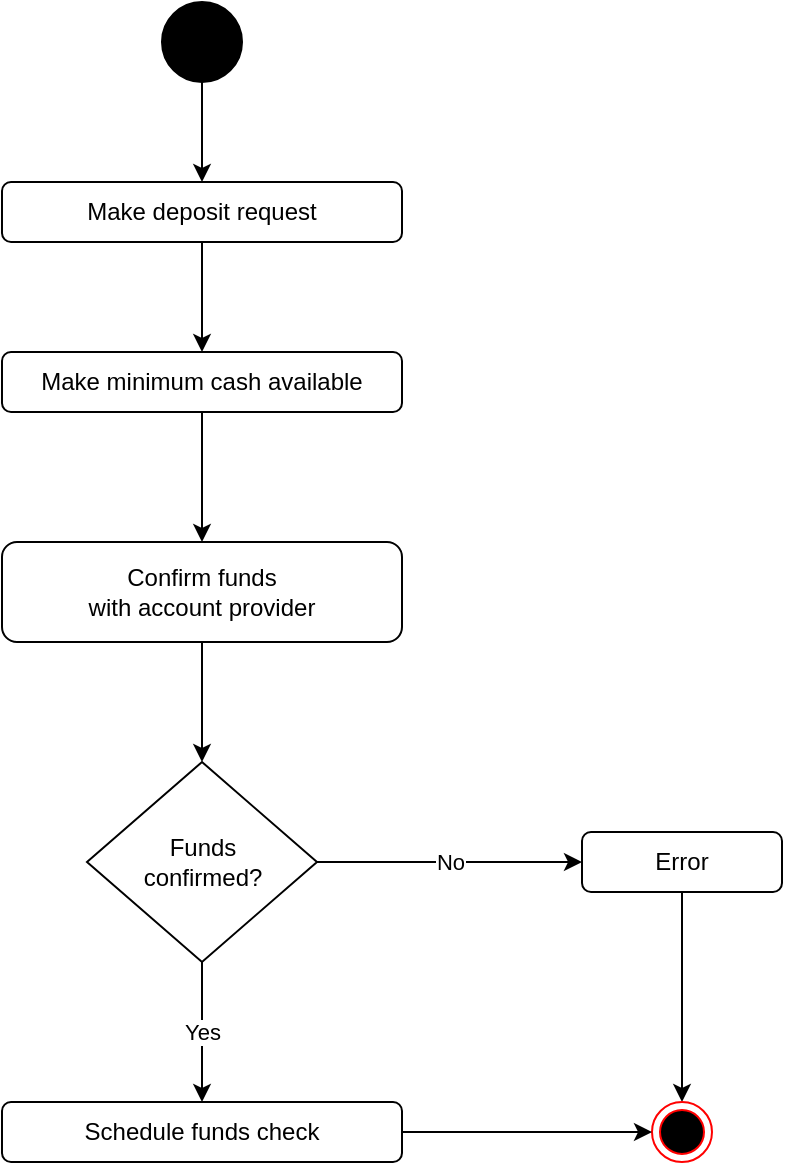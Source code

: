 <mxfile version="13.10.0" type="github"><diagram id="h0yh4uh9Ou2qqzZrw4VW" name="Page-1"><mxGraphModel dx="1038" dy="491" grid="1" gridSize="10" guides="1" tooltips="1" connect="1" arrows="1" fold="1" page="1" pageScale="1" pageWidth="850" pageHeight="1100" math="0" shadow="0"><root><mxCell id="0"/><mxCell id="1" parent="0"/><mxCell id="fXs1r2CifXFu1rM4M8Fj-4" value="" style="edgeStyle=orthogonalEdgeStyle;rounded=0;orthogonalLoop=1;jettySize=auto;html=1;" parent="1" source="fXs1r2CifXFu1rM4M8Fj-1" target="fXs1r2CifXFu1rM4M8Fj-2" edge="1"><mxGeometry relative="1" as="geometry"/></mxCell><mxCell id="fXs1r2CifXFu1rM4M8Fj-1" value="" style="ellipse;whiteSpace=wrap;html=1;aspect=fixed;fillColor=#000000;" parent="1" vertex="1"><mxGeometry x="220" y="40" width="40" height="40" as="geometry"/></mxCell><mxCell id="fXs1r2CifXFu1rM4M8Fj-5" value="" style="edgeStyle=orthogonalEdgeStyle;rounded=0;orthogonalLoop=1;jettySize=auto;html=1;entryX=0.5;entryY=0;entryDx=0;entryDy=0;" parent="1" source="fXs1r2CifXFu1rM4M8Fj-2" target="IAG4Vgm69xOFSIn2PRmR-1" edge="1"><mxGeometry relative="1" as="geometry"/></mxCell><mxCell id="fXs1r2CifXFu1rM4M8Fj-2" value="Make deposit request" style="rounded=1;whiteSpace=wrap;html=1;fillColor=#FFFFFF;" parent="1" vertex="1"><mxGeometry x="140" y="130" width="200" height="30" as="geometry"/></mxCell><mxCell id="fXs1r2CifXFu1rM4M8Fj-21" value="No" style="edgeStyle=orthogonalEdgeStyle;rounded=0;orthogonalLoop=1;jettySize=auto;html=1;entryX=0;entryY=0.5;entryDx=0;entryDy=0;exitX=1;exitY=0.5;exitDx=0;exitDy=0;" parent="1" source="IAG4Vgm69xOFSIn2PRmR-4" target="sV2J27ZvD8-6GCriSnnI-1" edge="1"><mxGeometry relative="1" as="geometry"/></mxCell><mxCell id="IAG4Vgm69xOFSIn2PRmR-14" style="edgeStyle=orthogonalEdgeStyle;rounded=0;orthogonalLoop=1;jettySize=auto;html=1;entryX=0.5;entryY=0;entryDx=0;entryDy=0;" edge="1" parent="1" source="sV2J27ZvD8-6GCriSnnI-1" target="QfgME2JOZfTc0k84WBBb-16"><mxGeometry relative="1" as="geometry"/></mxCell><mxCell id="sV2J27ZvD8-6GCriSnnI-1" value="Error" style="rounded=1;whiteSpace=wrap;html=1;fillColor=#FFFFFF;" parent="1" vertex="1"><mxGeometry x="430" y="455" width="100" height="30" as="geometry"/></mxCell><mxCell id="QfgME2JOZfTc0k84WBBb-16" value="" style="ellipse;html=1;shape=endState;fillColor=#000000;strokeColor=#ff0000;" parent="1" vertex="1"><mxGeometry x="465" y="590" width="30" height="30" as="geometry"/></mxCell><mxCell id="IAG4Vgm69xOFSIn2PRmR-3" style="edgeStyle=orthogonalEdgeStyle;rounded=0;orthogonalLoop=1;jettySize=auto;html=1;entryX=0.5;entryY=0;entryDx=0;entryDy=0;" edge="1" parent="1" source="IAG4Vgm69xOFSIn2PRmR-1" target="IAG4Vgm69xOFSIn2PRmR-2"><mxGeometry relative="1" as="geometry"/></mxCell><mxCell id="IAG4Vgm69xOFSIn2PRmR-1" value="Make minimum cash available" style="rounded=1;whiteSpace=wrap;html=1;fillColor=#FFFFFF;" vertex="1" parent="1"><mxGeometry x="140" y="215" width="200" height="30" as="geometry"/></mxCell><mxCell id="IAG4Vgm69xOFSIn2PRmR-5" style="edgeStyle=orthogonalEdgeStyle;rounded=0;orthogonalLoop=1;jettySize=auto;html=1;entryX=0.5;entryY=0;entryDx=0;entryDy=0;" edge="1" parent="1" source="IAG4Vgm69xOFSIn2PRmR-2" target="IAG4Vgm69xOFSIn2PRmR-4"><mxGeometry relative="1" as="geometry"/></mxCell><mxCell id="IAG4Vgm69xOFSIn2PRmR-2" value="Confirm funds &lt;br&gt;with account provider" style="rounded=1;whiteSpace=wrap;html=1;fillColor=#FFFFFF;" vertex="1" parent="1"><mxGeometry x="140" y="310" width="200" height="50" as="geometry"/></mxCell><mxCell id="IAG4Vgm69xOFSIn2PRmR-11" value="Yes" style="edgeStyle=orthogonalEdgeStyle;rounded=0;orthogonalLoop=1;jettySize=auto;html=1;entryX=0.5;entryY=0;entryDx=0;entryDy=0;" edge="1" parent="1" source="IAG4Vgm69xOFSIn2PRmR-4" target="IAG4Vgm69xOFSIn2PRmR-7"><mxGeometry relative="1" as="geometry"/></mxCell><mxCell id="IAG4Vgm69xOFSIn2PRmR-4" value="Funds &lt;br&gt;confirmed?" style="rhombus;whiteSpace=wrap;html=1;fillColor=#FFFFFF;" vertex="1" parent="1"><mxGeometry x="182.5" y="420" width="115" height="100" as="geometry"/></mxCell><mxCell id="IAG4Vgm69xOFSIn2PRmR-12" style="edgeStyle=orthogonalEdgeStyle;rounded=0;orthogonalLoop=1;jettySize=auto;html=1;entryX=0;entryY=0.5;entryDx=0;entryDy=0;" edge="1" parent="1" source="IAG4Vgm69xOFSIn2PRmR-7" target="QfgME2JOZfTc0k84WBBb-16"><mxGeometry relative="1" as="geometry"/></mxCell><mxCell id="IAG4Vgm69xOFSIn2PRmR-7" value="Schedule funds check" style="rounded=1;whiteSpace=wrap;html=1;fillColor=#FFFFFF;" vertex="1" parent="1"><mxGeometry x="140" y="590" width="200" height="30" as="geometry"/></mxCell></root></mxGraphModel></diagram></mxfile>